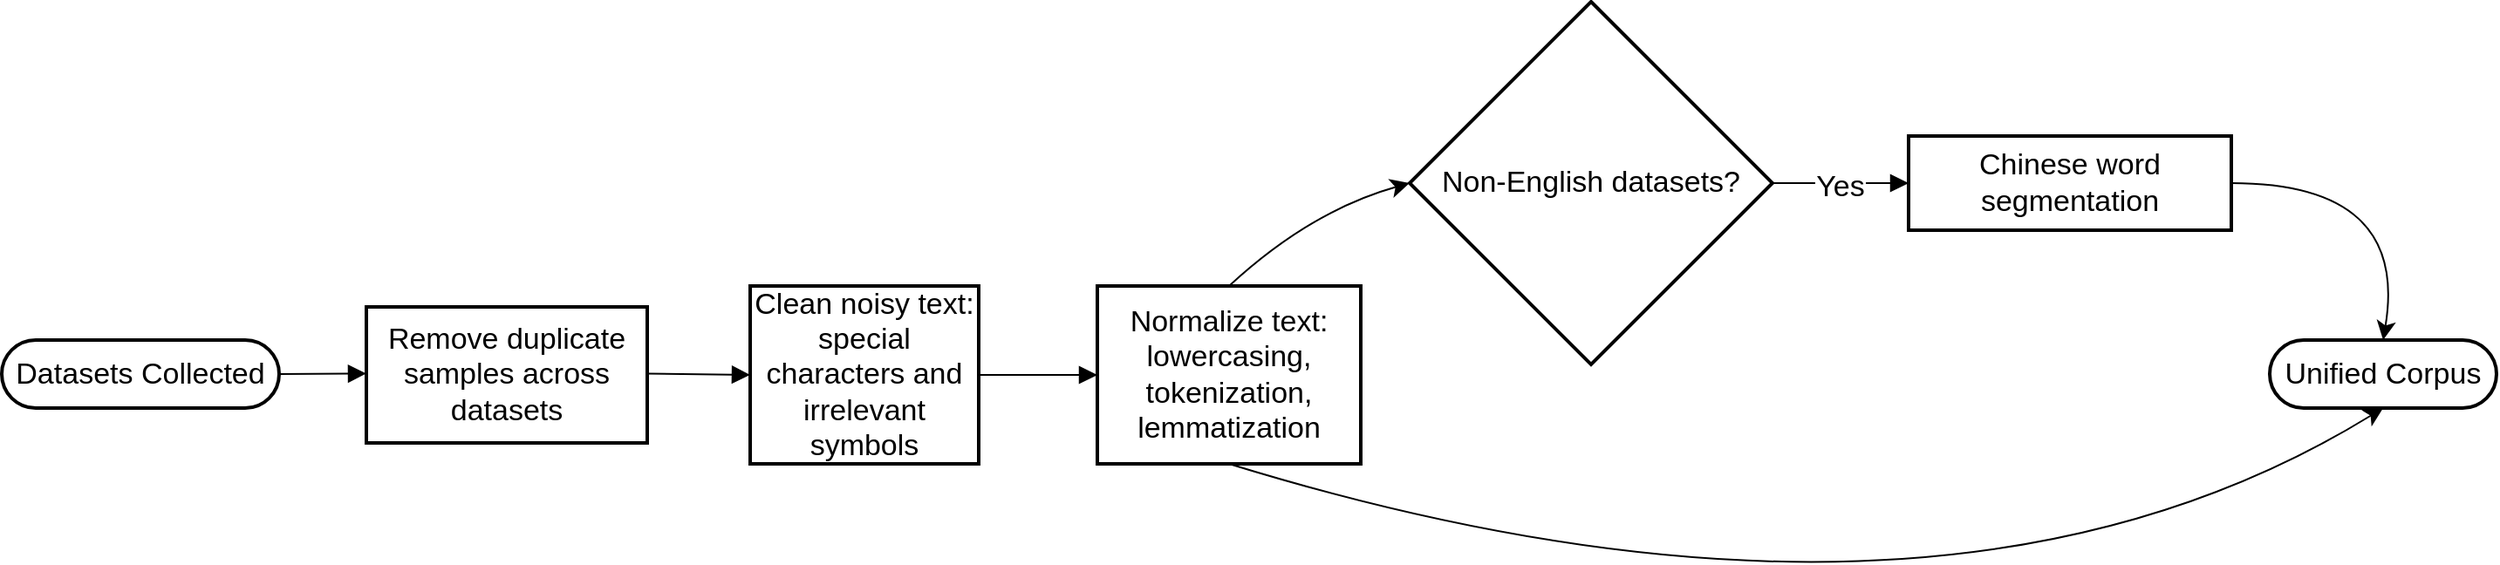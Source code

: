 <mxfile version="28.1.2">
  <diagram name="3.4" id="AUZ4n1ju3eSVBkEIeH4q">
    <mxGraphModel dx="3077" dy="3020" grid="1" gridSize="10" guides="1" tooltips="1" connect="1" arrows="1" fold="1" page="1" pageScale="1" pageWidth="827" pageHeight="1169" math="0" shadow="0">
      <root>
        <mxCell id="0" />
        <mxCell id="1" parent="0" />
        <mxCell id="wGFTbbwS4qEEZFpaKwaN-1" value="Datasets Collected" style="rounded=1;whiteSpace=wrap;arcSize=50;strokeWidth=2;fontSize=17;" parent="1" vertex="1">
          <mxGeometry x="20" y="174" width="159" height="39" as="geometry" />
        </mxCell>
        <mxCell id="wGFTbbwS4qEEZFpaKwaN-2" value="Remove duplicate samples across datasets" style="whiteSpace=wrap;strokeWidth=2;fontSize=17;" parent="1" vertex="1">
          <mxGeometry x="229" y="155" width="161" height="78" as="geometry" />
        </mxCell>
        <mxCell id="wGFTbbwS4qEEZFpaKwaN-3" value="Clean noisy text: special characters and irrelevant symbols" style="whiteSpace=wrap;strokeWidth=2;fontSize=17;" parent="1" vertex="1">
          <mxGeometry x="449" y="143" width="131" height="102" as="geometry" />
        </mxCell>
        <mxCell id="wGFTbbwS4qEEZFpaKwaN-15" style="edgeStyle=none;curved=1;rounded=0;orthogonalLoop=1;jettySize=auto;html=1;exitX=0.5;exitY=0;exitDx=0;exitDy=0;entryX=0;entryY=0.5;entryDx=0;entryDy=0;fontSize=17;startSize=8;endSize=8;" parent="1" source="wGFTbbwS4qEEZFpaKwaN-4" target="wGFTbbwS4qEEZFpaKwaN-5" edge="1">
          <mxGeometry relative="1" as="geometry">
            <Array as="points">
              <mxPoint x="770" y="100" />
            </Array>
          </mxGeometry>
        </mxCell>
        <mxCell id="wGFTbbwS4qEEZFpaKwaN-17" style="edgeStyle=none;curved=1;rounded=0;orthogonalLoop=1;jettySize=auto;html=1;exitX=0.5;exitY=1;exitDx=0;exitDy=0;entryX=0.5;entryY=1;entryDx=0;entryDy=0;fontSize=17;startSize=8;endSize=8;" parent="1" source="wGFTbbwS4qEEZFpaKwaN-4" target="wGFTbbwS4qEEZFpaKwaN-7" edge="1">
          <mxGeometry relative="1" as="geometry">
            <Array as="points">
              <mxPoint x="1130" y="370" />
            </Array>
          </mxGeometry>
        </mxCell>
        <mxCell id="wGFTbbwS4qEEZFpaKwaN-4" value="Normalize text: lowercasing, tokenization, lemmatization" style="whiteSpace=wrap;strokeWidth=2;fontSize=17;" parent="1" vertex="1">
          <mxGeometry x="648" y="143" width="151" height="102" as="geometry" />
        </mxCell>
        <mxCell id="wGFTbbwS4qEEZFpaKwaN-5" value="Non-English datasets?" style="rhombus;strokeWidth=2;whiteSpace=wrap;fontSize=17;" parent="1" vertex="1">
          <mxGeometry x="827" y="-20" width="208" height="208" as="geometry" />
        </mxCell>
        <mxCell id="wGFTbbwS4qEEZFpaKwaN-16" style="edgeStyle=none;curved=1;rounded=0;orthogonalLoop=1;jettySize=auto;html=1;exitX=1;exitY=0.5;exitDx=0;exitDy=0;entryX=0.5;entryY=0;entryDx=0;entryDy=0;fontSize=17;startSize=8;endSize=8;" parent="1" source="wGFTbbwS4qEEZFpaKwaN-6" target="wGFTbbwS4qEEZFpaKwaN-7" edge="1">
          <mxGeometry relative="1" as="geometry">
            <Array as="points">
              <mxPoint x="1400" y="84" />
            </Array>
          </mxGeometry>
        </mxCell>
        <mxCell id="wGFTbbwS4qEEZFpaKwaN-6" value="Chinese word segmentation" style="whiteSpace=wrap;strokeWidth=2;fontSize=17;" parent="1" vertex="1">
          <mxGeometry x="1113" y="57" width="185" height="54" as="geometry" />
        </mxCell>
        <mxCell id="wGFTbbwS4qEEZFpaKwaN-7" value="Unified Corpus" style="rounded=1;whiteSpace=wrap;arcSize=50;strokeWidth=2;fontSize=17;" parent="1" vertex="1">
          <mxGeometry x="1320" y="174" width="130" height="39" as="geometry" />
        </mxCell>
        <mxCell id="wGFTbbwS4qEEZFpaKwaN-8" value="" style="curved=1;startArrow=none;endArrow=block;exitX=1;exitY=0.5;entryX=0;entryY=0.49;rounded=0;fontSize=17;startSize=8;endSize=8;" parent="1" source="wGFTbbwS4qEEZFpaKwaN-1" target="wGFTbbwS4qEEZFpaKwaN-2" edge="1">
          <mxGeometry relative="1" as="geometry">
            <Array as="points" />
          </mxGeometry>
        </mxCell>
        <mxCell id="wGFTbbwS4qEEZFpaKwaN-9" value="" style="curved=1;startArrow=none;endArrow=block;exitX=1;exitY=0.49;entryX=0;entryY=0.5;rounded=0;fontSize=17;startSize=8;endSize=8;" parent="1" source="wGFTbbwS4qEEZFpaKwaN-2" target="wGFTbbwS4qEEZFpaKwaN-3" edge="1">
          <mxGeometry relative="1" as="geometry">
            <Array as="points" />
          </mxGeometry>
        </mxCell>
        <mxCell id="wGFTbbwS4qEEZFpaKwaN-10" value="" style="curved=1;startArrow=none;endArrow=block;exitX=1;exitY=0.5;entryX=0;entryY=0.5;rounded=0;fontSize=17;startSize=8;endSize=8;" parent="1" source="wGFTbbwS4qEEZFpaKwaN-3" target="wGFTbbwS4qEEZFpaKwaN-4" edge="1">
          <mxGeometry relative="1" as="geometry">
            <Array as="points" />
          </mxGeometry>
        </mxCell>
        <mxCell id="wGFTbbwS4qEEZFpaKwaN-12" value="Yes" style="curved=1;startArrow=none;endArrow=block;exitX=1;exitY=0.5;entryX=0;entryY=0.5;rounded=0;fontSize=17;startSize=8;endSize=8;" parent="1" source="wGFTbbwS4qEEZFpaKwaN-5" target="wGFTbbwS4qEEZFpaKwaN-6" edge="1">
          <mxGeometry relative="1" as="geometry">
            <Array as="points" />
          </mxGeometry>
        </mxCell>
      </root>
    </mxGraphModel>
  </diagram>
</mxfile>
